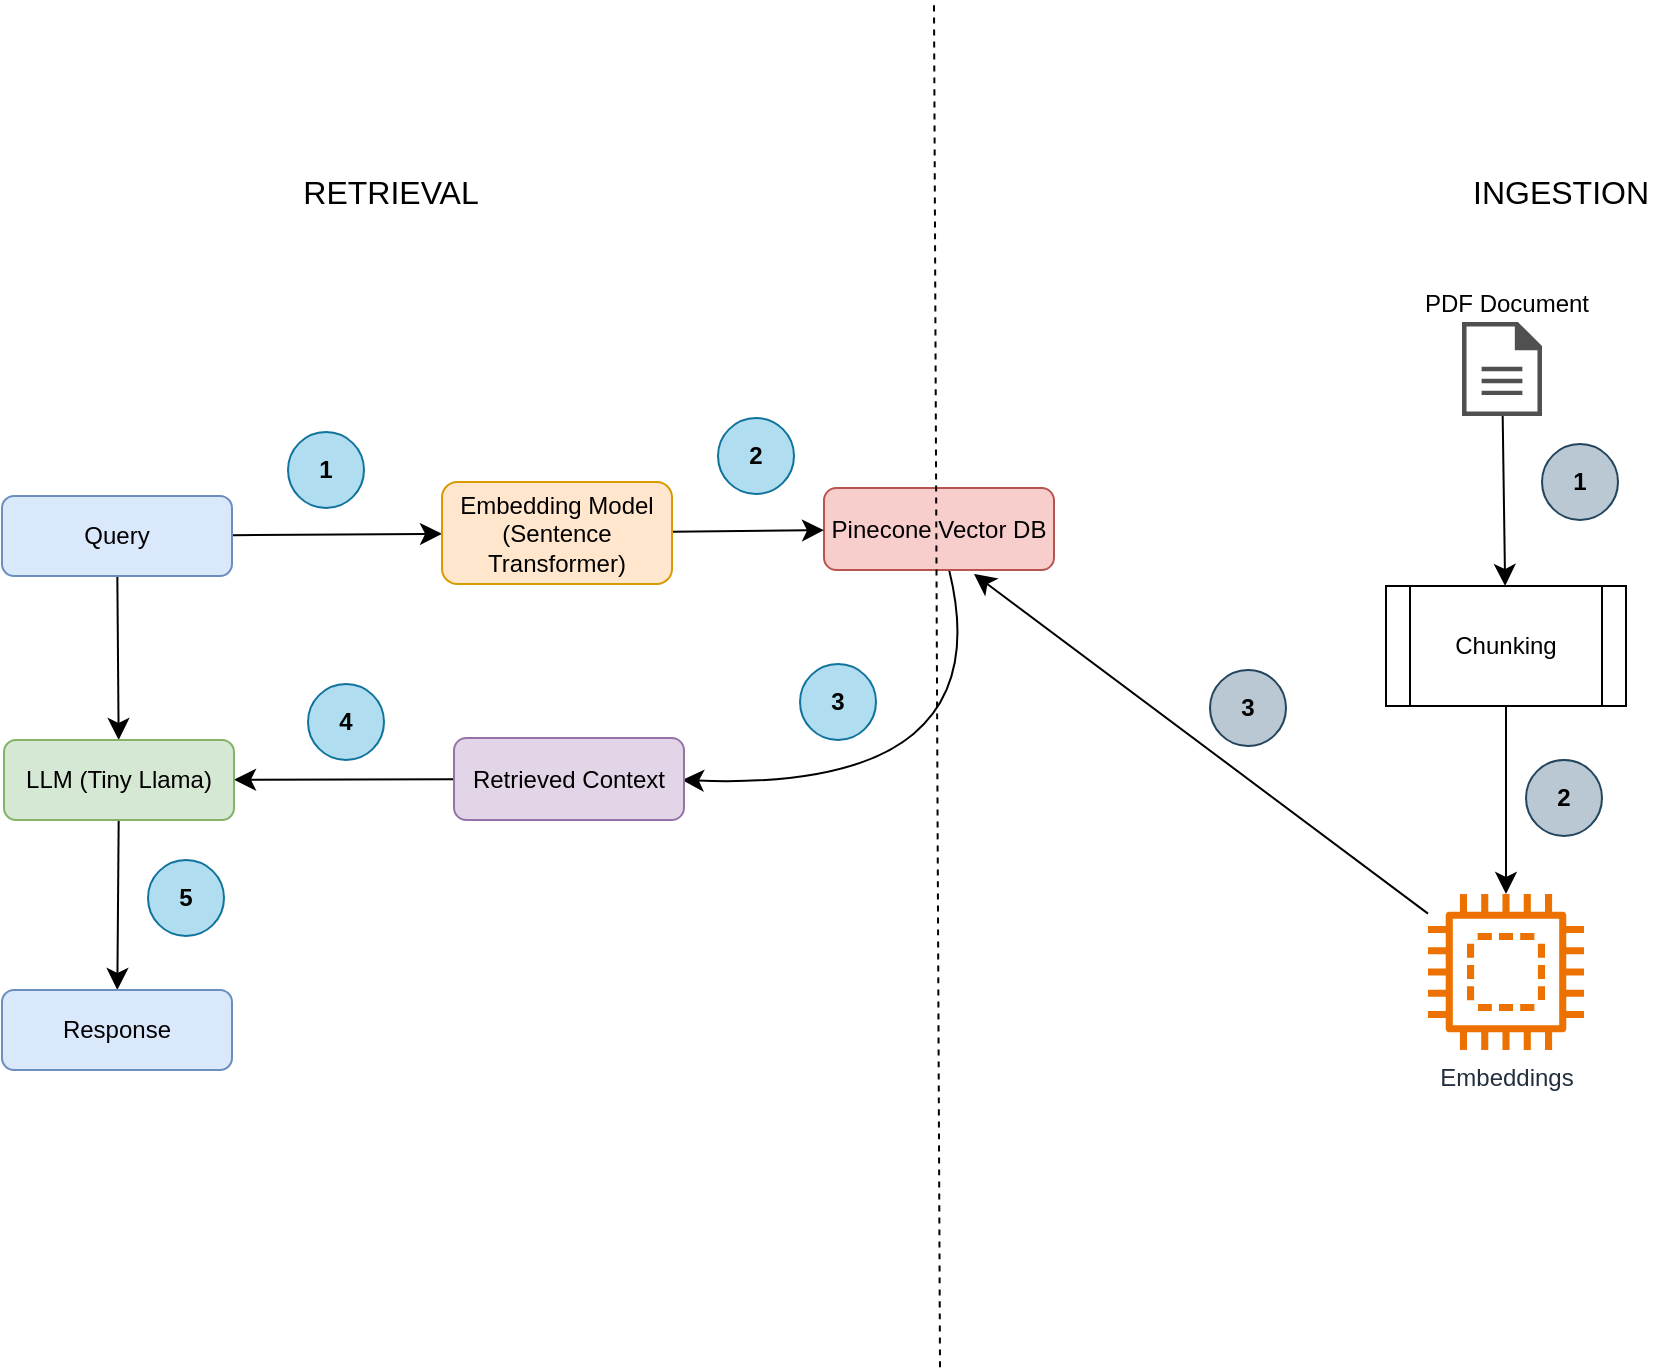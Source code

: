 <mxfile version="24.6.5" type="device">
  <diagram name="Page-1" id="IToxhbYYrQyp0qWMO941">
    <mxGraphModel dx="1687" dy="602" grid="0" gridSize="10" guides="1" tooltips="1" connect="1" arrows="1" fold="1" page="0" pageScale="1" pageWidth="850" pageHeight="1100" background="#ffffff" math="0" shadow="0">
      <root>
        <mxCell id="0" />
        <mxCell id="1" parent="0" />
        <mxCell id="N_Gyu3E-fC6QbnTVGaKH-7" value="" style="edgeStyle=none;curved=1;rounded=0;orthogonalLoop=1;jettySize=auto;html=1;fontSize=12;startSize=8;endSize=8;" edge="1" parent="1" source="N_Gyu3E-fC6QbnTVGaKH-1" target="N_Gyu3E-fC6QbnTVGaKH-5">
          <mxGeometry relative="1" as="geometry" />
        </mxCell>
        <mxCell id="N_Gyu3E-fC6QbnTVGaKH-1" value="" style="sketch=0;pointerEvents=1;shadow=0;dashed=0;html=1;strokeColor=none;fillColor=#505050;labelPosition=center;verticalLabelPosition=bottom;verticalAlign=top;outlineConnect=0;align=center;shape=mxgraph.office.concepts.document;" vertex="1" parent="1">
          <mxGeometry x="414" y="188" width="40" height="47" as="geometry" />
        </mxCell>
        <mxCell id="N_Gyu3E-fC6QbnTVGaKH-15" value="" style="edgeStyle=none;curved=1;rounded=0;orthogonalLoop=1;jettySize=auto;html=1;fontSize=12;startSize=8;endSize=8;" edge="1" parent="1" source="N_Gyu3E-fC6QbnTVGaKH-2" target="N_Gyu3E-fC6QbnTVGaKH-4">
          <mxGeometry relative="1" as="geometry" />
        </mxCell>
        <mxCell id="N_Gyu3E-fC6QbnTVGaKH-25" value="" style="edgeStyle=none;curved=1;rounded=0;orthogonalLoop=1;jettySize=auto;html=1;fontSize=12;startSize=8;endSize=8;" edge="1" parent="1" source="N_Gyu3E-fC6QbnTVGaKH-2" target="N_Gyu3E-fC6QbnTVGaKH-20">
          <mxGeometry relative="1" as="geometry" />
        </mxCell>
        <mxCell id="N_Gyu3E-fC6QbnTVGaKH-2" value="Query" style="rounded=1;whiteSpace=wrap;html=1;fillColor=#dae8fc;strokeColor=#6c8ebf;" vertex="1" parent="1">
          <mxGeometry x="-316" y="275" width="115" height="40" as="geometry" />
        </mxCell>
        <mxCell id="N_Gyu3E-fC6QbnTVGaKH-17" value="" style="edgeStyle=none;curved=1;rounded=0;orthogonalLoop=1;jettySize=auto;html=1;fontSize=12;startSize=8;endSize=8;" edge="1" parent="1" source="N_Gyu3E-fC6QbnTVGaKH-3">
          <mxGeometry relative="1" as="geometry">
            <mxPoint x="24" y="417" as="targetPoint" />
            <Array as="points">
              <mxPoint x="185" y="423" />
            </Array>
          </mxGeometry>
        </mxCell>
        <mxCell id="N_Gyu3E-fC6QbnTVGaKH-3" value="Pinecone Vector DB" style="rounded=1;whiteSpace=wrap;html=1;fillColor=#f8cecc;strokeColor=#b85450;" vertex="1" parent="1">
          <mxGeometry x="95" y="271" width="115" height="41" as="geometry" />
        </mxCell>
        <mxCell id="N_Gyu3E-fC6QbnTVGaKH-16" value="" style="edgeStyle=none;curved=1;rounded=0;orthogonalLoop=1;jettySize=auto;html=1;fontSize=12;startSize=8;endSize=8;" edge="1" parent="1" source="N_Gyu3E-fC6QbnTVGaKH-4" target="N_Gyu3E-fC6QbnTVGaKH-3">
          <mxGeometry relative="1" as="geometry" />
        </mxCell>
        <mxCell id="N_Gyu3E-fC6QbnTVGaKH-4" value="Embedding Model&lt;div&gt;(Sentence Transformer)&lt;/div&gt;" style="rounded=1;whiteSpace=wrap;html=1;fillColor=#ffe6cc;strokeColor=#d79b00;" vertex="1" parent="1">
          <mxGeometry x="-96" y="268" width="115" height="51" as="geometry" />
        </mxCell>
        <mxCell id="N_Gyu3E-fC6QbnTVGaKH-8" value="" style="edgeStyle=none;curved=1;rounded=0;orthogonalLoop=1;jettySize=auto;html=1;fontSize=12;startSize=8;endSize=8;" edge="1" parent="1" source="N_Gyu3E-fC6QbnTVGaKH-5" target="N_Gyu3E-fC6QbnTVGaKH-6">
          <mxGeometry relative="1" as="geometry" />
        </mxCell>
        <mxCell id="N_Gyu3E-fC6QbnTVGaKH-5" value="Chunking" style="shape=process;whiteSpace=wrap;html=1;backgroundOutline=1;" vertex="1" parent="1">
          <mxGeometry x="376" y="320" width="120" height="60" as="geometry" />
        </mxCell>
        <mxCell id="N_Gyu3E-fC6QbnTVGaKH-41" value="" style="edgeStyle=none;curved=1;rounded=0;orthogonalLoop=1;jettySize=auto;html=1;fontSize=12;startSize=8;endSize=8;" edge="1" parent="1" source="N_Gyu3E-fC6QbnTVGaKH-6">
          <mxGeometry relative="1" as="geometry">
            <mxPoint x="170" y="314" as="targetPoint" />
          </mxGeometry>
        </mxCell>
        <mxCell id="N_Gyu3E-fC6QbnTVGaKH-6" value="Embeddings" style="sketch=0;outlineConnect=0;fontColor=#232F3E;gradientColor=none;fillColor=#ED7100;strokeColor=none;dashed=0;verticalLabelPosition=bottom;verticalAlign=top;align=center;html=1;fontSize=12;fontStyle=0;aspect=fixed;pointerEvents=1;shape=mxgraph.aws4.braket_embedded_simulator;" vertex="1" parent="1">
          <mxGeometry x="397" y="474" width="78" height="78" as="geometry" />
        </mxCell>
        <mxCell id="N_Gyu3E-fC6QbnTVGaKH-9" value="&lt;font style=&quot;font-size: 12px;&quot;&gt;PDF Document&lt;/font&gt;" style="text;html=1;align=center;verticalAlign=middle;resizable=0;points=[];autosize=1;strokeColor=none;fillColor=none;fontSize=16;" vertex="1" parent="1">
          <mxGeometry x="386" y="161" width="100" height="31" as="geometry" />
        </mxCell>
        <mxCell id="N_Gyu3E-fC6QbnTVGaKH-27" value="" style="edgeStyle=none;curved=1;rounded=0;orthogonalLoop=1;jettySize=auto;html=1;fontSize=12;startSize=8;endSize=8;" edge="1" parent="1" source="N_Gyu3E-fC6QbnTVGaKH-13" target="N_Gyu3E-fC6QbnTVGaKH-20">
          <mxGeometry relative="1" as="geometry" />
        </mxCell>
        <mxCell id="N_Gyu3E-fC6QbnTVGaKH-13" value="Retrieved Context" style="rounded=1;whiteSpace=wrap;html=1;fillColor=#e1d5e7;strokeColor=#9673a6;" vertex="1" parent="1">
          <mxGeometry x="-90" y="396" width="115" height="41" as="geometry" />
        </mxCell>
        <mxCell id="N_Gyu3E-fC6QbnTVGaKH-26" value="" style="edgeStyle=none;curved=1;rounded=0;orthogonalLoop=1;jettySize=auto;html=1;fontSize=12;startSize=8;endSize=8;" edge="1" parent="1" source="N_Gyu3E-fC6QbnTVGaKH-20" target="N_Gyu3E-fC6QbnTVGaKH-22">
          <mxGeometry relative="1" as="geometry" />
        </mxCell>
        <mxCell id="N_Gyu3E-fC6QbnTVGaKH-20" value="LLM (Tiny Llama)" style="rounded=1;whiteSpace=wrap;html=1;fillColor=#d5e8d4;strokeColor=#82b366;" vertex="1" parent="1">
          <mxGeometry x="-315" y="397" width="115" height="40" as="geometry" />
        </mxCell>
        <mxCell id="N_Gyu3E-fC6QbnTVGaKH-22" value="Response" style="rounded=1;whiteSpace=wrap;html=1;fillColor=#dae8fc;strokeColor=#6c8ebf;" vertex="1" parent="1">
          <mxGeometry x="-316" y="522" width="115" height="40" as="geometry" />
        </mxCell>
        <mxCell id="N_Gyu3E-fC6QbnTVGaKH-24" value="&lt;b&gt;1&lt;/b&gt;" style="ellipse;whiteSpace=wrap;html=1;aspect=fixed;fillColor=#b1ddf0;strokeColor=#10739e;" vertex="1" parent="1">
          <mxGeometry x="-173" y="243" width="38" height="38" as="geometry" />
        </mxCell>
        <mxCell id="N_Gyu3E-fC6QbnTVGaKH-30" value="&lt;b&gt;2&lt;/b&gt;" style="ellipse;whiteSpace=wrap;html=1;aspect=fixed;fillColor=#b1ddf0;strokeColor=#10739e;" vertex="1" parent="1">
          <mxGeometry x="42" y="236" width="38" height="38" as="geometry" />
        </mxCell>
        <mxCell id="N_Gyu3E-fC6QbnTVGaKH-31" value="&lt;b&gt;4&lt;/b&gt;" style="ellipse;whiteSpace=wrap;html=1;aspect=fixed;fillColor=#b1ddf0;strokeColor=#10739e;" vertex="1" parent="1">
          <mxGeometry x="-163" y="369" width="38" height="38" as="geometry" />
        </mxCell>
        <mxCell id="N_Gyu3E-fC6QbnTVGaKH-32" value="&lt;b&gt;5&lt;/b&gt;" style="ellipse;whiteSpace=wrap;html=1;aspect=fixed;fillColor=#b1ddf0;strokeColor=#10739e;" vertex="1" parent="1">
          <mxGeometry x="-243" y="457" width="38" height="38" as="geometry" />
        </mxCell>
        <mxCell id="N_Gyu3E-fC6QbnTVGaKH-33" value="&lt;b&gt;3&lt;/b&gt;" style="ellipse;whiteSpace=wrap;html=1;aspect=fixed;fillColor=#b1ddf0;strokeColor=#10739e;" vertex="1" parent="1">
          <mxGeometry x="83" y="359" width="38" height="38" as="geometry" />
        </mxCell>
        <mxCell id="N_Gyu3E-fC6QbnTVGaKH-35" value="&lt;b&gt;2&lt;/b&gt;" style="ellipse;whiteSpace=wrap;html=1;aspect=fixed;fillColor=#bac8d3;strokeColor=#23445d;" vertex="1" parent="1">
          <mxGeometry x="446" y="407" width="38" height="38" as="geometry" />
        </mxCell>
        <mxCell id="N_Gyu3E-fC6QbnTVGaKH-36" value="&lt;b&gt;3&lt;/b&gt;&lt;span style=&quot;color: rgba(0, 0, 0, 0); font-family: monospace; font-size: 0px; text-align: start; text-wrap: nowrap;&quot;&gt;%3CmxGraphModel%3E%3Croot%3E%3CmxCell%20id%3D%220%22%2F%3E%3CmxCell%20id%3D%221%22%20parent%3D%220%22%2F%3E%3CmxCell%20id%3D%222%22%20value%3D%22%26lt%3Bb%26gt%3B2%26lt%3B%2Fb%26gt%3B%22%20style%3D%22ellipse%3BwhiteSpace%3Dwrap%3Bhtml%3D1%3Baspect%3Dfixed%3B%22%20vertex%3D%221%22%20parent%3D%221%22%3E%3CmxGeometry%20x%3D%22446%22%20y%3D%22407%22%20width%3D%2238%22%20height%3D%2238%22%20as%3D%22geometry%22%2F%3E%3C%2FmxCell%3E%3C%2Froot%3E%3C%2FmxGraphModel%3E&lt;/span&gt;" style="ellipse;whiteSpace=wrap;html=1;aspect=fixed;fillColor=#bac8d3;strokeColor=#23445d;" vertex="1" parent="1">
          <mxGeometry x="288" y="362" width="38" height="38" as="geometry" />
        </mxCell>
        <mxCell id="N_Gyu3E-fC6QbnTVGaKH-37" value="&lt;b&gt;1&lt;/b&gt;" style="ellipse;whiteSpace=wrap;html=1;aspect=fixed;fillColor=#bac8d3;strokeColor=#23445d;" vertex="1" parent="1">
          <mxGeometry x="454" y="249" width="38" height="38" as="geometry" />
        </mxCell>
        <mxCell id="N_Gyu3E-fC6QbnTVGaKH-38" value="" style="endArrow=none;dashed=1;html=1;rounded=0;fontSize=12;startSize=8;endSize=8;curved=1;" edge="1" parent="1">
          <mxGeometry width="50" height="50" relative="1" as="geometry">
            <mxPoint x="153" y="710.626" as="sourcePoint" />
            <mxPoint x="150" y="28" as="targetPoint" />
          </mxGeometry>
        </mxCell>
        <mxCell id="N_Gyu3E-fC6QbnTVGaKH-39" value="RETRIEVAL" style="text;html=1;align=center;verticalAlign=middle;resizable=0;points=[];autosize=1;strokeColor=none;fillColor=none;fontSize=16;" vertex="1" parent="1">
          <mxGeometry x="-175.5" y="107.5" width="106" height="31" as="geometry" />
        </mxCell>
        <mxCell id="N_Gyu3E-fC6QbnTVGaKH-40" value="INGESTION" style="text;html=1;align=center;verticalAlign=middle;resizable=0;points=[];autosize=1;strokeColor=none;fillColor=none;fontSize=16;" vertex="1" parent="1">
          <mxGeometry x="410" y="107.5" width="106" height="31" as="geometry" />
        </mxCell>
      </root>
    </mxGraphModel>
  </diagram>
</mxfile>
